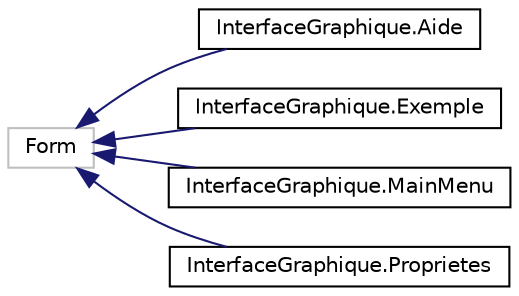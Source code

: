 digraph "Graphe hiérarchique des classes"
{
  edge [fontname="Helvetica",fontsize="10",labelfontname="Helvetica",labelfontsize="10"];
  node [fontname="Helvetica",fontsize="10",shape=record];
  rankdir="LR";
  Node1 [label="Form",height=0.2,width=0.4,color="grey75", fillcolor="white", style="filled"];
  Node1 -> Node2 [dir="back",color="midnightblue",fontsize="10",style="solid",fontname="Helvetica"];
  Node2 [label="InterfaceGraphique.Aide",height=0.2,width=0.4,color="black", fillcolor="white", style="filled",URL="$d3/dfc/class_interface_graphique_1_1_aide.html",tooltip="Fenêtre d&#39;aide de l&#39;éditeur. "];
  Node1 -> Node3 [dir="back",color="midnightblue",fontsize="10",style="solid",fontname="Helvetica"];
  Node3 [label="InterfaceGraphique.Exemple",height=0.2,width=0.4,color="black", fillcolor="white", style="filled",URL="$d9/d14/class_interface_graphique_1_1_exemple.html",tooltip="Main window de l&#39;éditeur du jeu. "];
  Node1 -> Node4 [dir="back",color="midnightblue",fontsize="10",style="solid",fontname="Helvetica"];
  Node4 [label="InterfaceGraphique.MainMenu",height=0.2,width=0.4,color="black", fillcolor="white", style="filled",URL="$d0/df7/class_interface_graphique_1_1_main_menu.html",tooltip="Main Menu du jeu. "];
  Node1 -> Node5 [dir="back",color="midnightblue",fontsize="10",style="solid",fontname="Helvetica"];
  Node5 [label="InterfaceGraphique.Proprietes",height=0.2,width=0.4,color="black", fillcolor="white", style="filled",URL="$d7/d11/class_interface_graphique_1_1_proprietes.html",tooltip="Fenêtre des propriétés de la partie. "];
}
